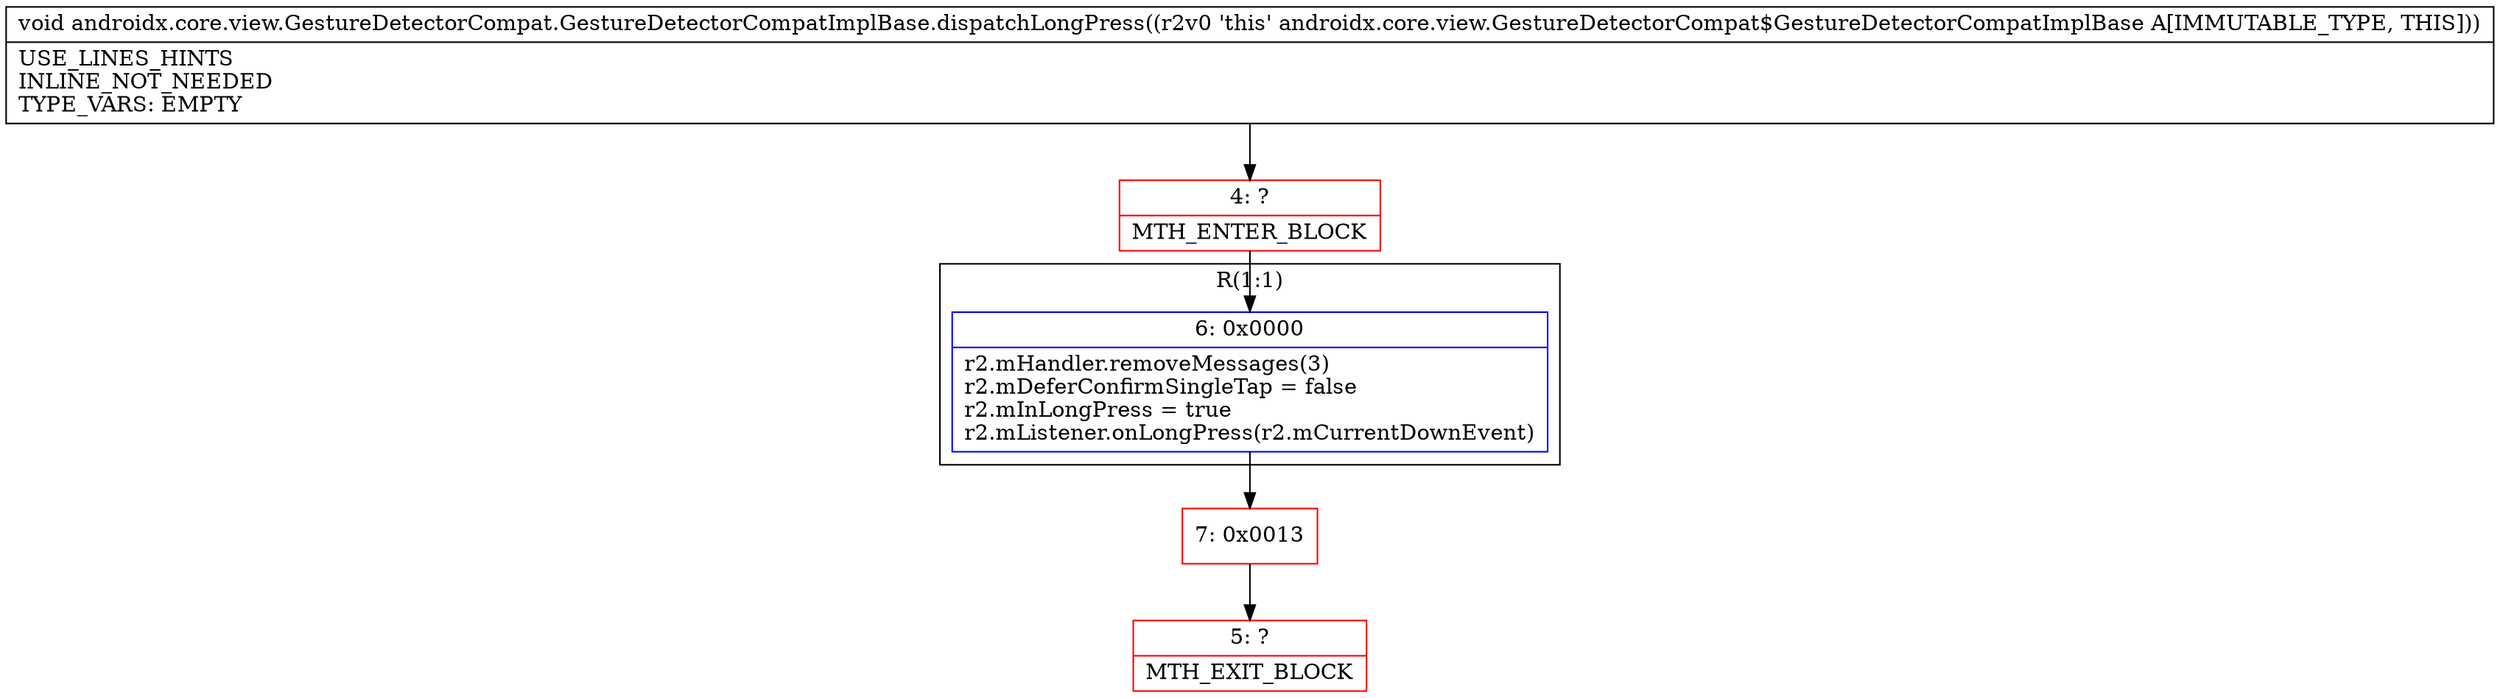 digraph "CFG forandroidx.core.view.GestureDetectorCompat.GestureDetectorCompatImplBase.dispatchLongPress()V" {
subgraph cluster_Region_1003189583 {
label = "R(1:1)";
node [shape=record,color=blue];
Node_6 [shape=record,label="{6\:\ 0x0000|r2.mHandler.removeMessages(3)\lr2.mDeferConfirmSingleTap = false\lr2.mInLongPress = true\lr2.mListener.onLongPress(r2.mCurrentDownEvent)\l}"];
}
Node_4 [shape=record,color=red,label="{4\:\ ?|MTH_ENTER_BLOCK\l}"];
Node_7 [shape=record,color=red,label="{7\:\ 0x0013}"];
Node_5 [shape=record,color=red,label="{5\:\ ?|MTH_EXIT_BLOCK\l}"];
MethodNode[shape=record,label="{void androidx.core.view.GestureDetectorCompat.GestureDetectorCompatImplBase.dispatchLongPress((r2v0 'this' androidx.core.view.GestureDetectorCompat$GestureDetectorCompatImplBase A[IMMUTABLE_TYPE, THIS]))  | USE_LINES_HINTS\lINLINE_NOT_NEEDED\lTYPE_VARS: EMPTY\l}"];
MethodNode -> Node_4;Node_6 -> Node_7;
Node_4 -> Node_6;
Node_7 -> Node_5;
}

